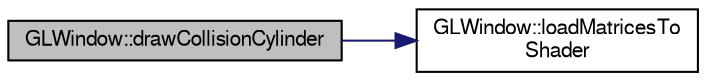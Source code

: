 digraph "GLWindow::drawCollisionCylinder"
{
  edge [fontname="FreeSans",fontsize="10",labelfontname="FreeSans",labelfontsize="10"];
  node [fontname="FreeSans",fontsize="10",shape=record];
  rankdir="LR";
  Node1 [label="GLWindow::drawCollisionCylinder",height=0.2,width=0.4,color="black", fillcolor="grey75", style="filled" fontcolor="black"];
  Node1 -> Node2 [color="midnightblue",fontsize="10",style="solid",fontname="FreeSans"];
  Node2 [label="GLWindow::loadMatricesTo\lShader",height=0.2,width=0.4,color="black", fillcolor="white", style="filled",URL="$class_g_l_window.html#ab78209ce50dd6820686aa05fc242eb7a"];
}
